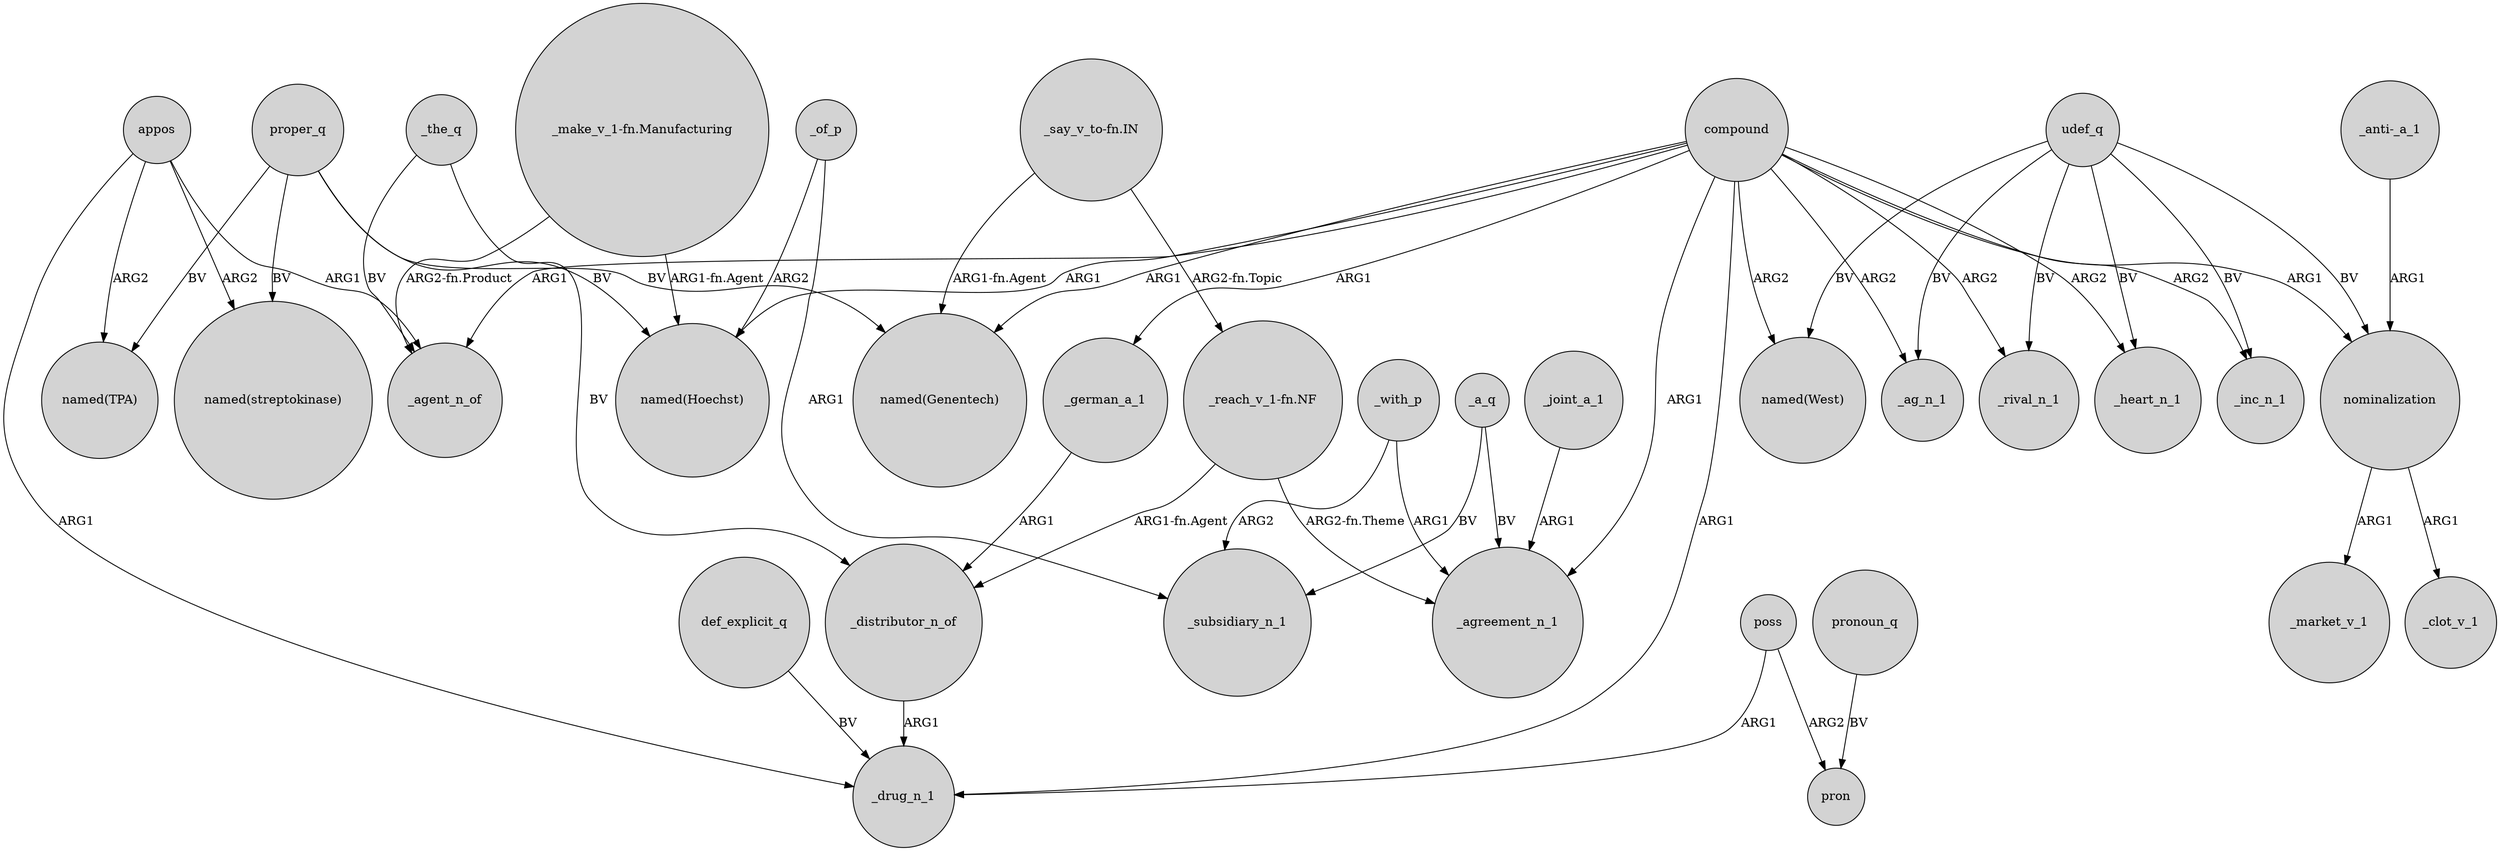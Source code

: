 digraph {
	node [shape=circle style=filled]
	proper_q -> "named(Genentech)" [label=BV]
	_joint_a_1 -> _agreement_n_1 [label=ARG1]
	_the_q -> _distributor_n_of [label=BV]
	compound -> "named(West)" [label=ARG2]
	poss -> _drug_n_1 [label=ARG1]
	proper_q -> "named(TPA)" [label=BV]
	_of_p -> _subsidiary_n_1 [label=ARG1]
	udef_q -> _inc_n_1 [label=BV]
	_the_q -> _agent_n_of [label=BV]
	appos -> _drug_n_1 [label=ARG1]
	poss -> pron [label=ARG2]
	def_explicit_q -> _drug_n_1 [label=BV]
	nominalization -> _market_v_1 [label=ARG1]
	_of_p -> "named(Hoechst)" [label=ARG2]
	"_make_v_1-fn.Manufacturing" -> _agent_n_of [label="ARG2-fn.Product"]
	_german_a_1 -> _distributor_n_of [label=ARG1]
	"_reach_v_1-fn.NF" -> _distributor_n_of [label="ARG1-fn.Agent"]
	compound -> _heart_n_1 [label=ARG2]
	proper_q -> "named(Hoechst)" [label=BV]
	udef_q -> _ag_n_1 [label=BV]
	compound -> _ag_n_1 [label=ARG2]
	"_make_v_1-fn.Manufacturing" -> "named(Hoechst)" [label="ARG1-fn.Agent"]
	_a_q -> _subsidiary_n_1 [label=BV]
	udef_q -> _heart_n_1 [label=BV]
	pronoun_q -> pron [label=BV]
	_with_p -> _subsidiary_n_1 [label=ARG2]
	appos -> "named(streptokinase)" [label=ARG2]
	compound -> _rival_n_1 [label=ARG2]
	compound -> _agent_n_of [label=ARG1]
	appos -> _agent_n_of [label=ARG1]
	_a_q -> _agreement_n_1 [label=BV]
	udef_q -> "named(West)" [label=BV]
	"_say_v_to-fn.IN" -> "named(Genentech)" [label="ARG1-fn.Agent"]
	compound -> _agreement_n_1 [label=ARG1]
	compound -> _drug_n_1 [label=ARG1]
	udef_q -> nominalization [label=BV]
	nominalization -> _clot_v_1 [label=ARG1]
	_with_p -> _agreement_n_1 [label=ARG1]
	udef_q -> _rival_n_1 [label=BV]
	"_say_v_to-fn.IN" -> "_reach_v_1-fn.NF" [label="ARG2-fn.Topic"]
	appos -> "named(TPA)" [label=ARG2]
	proper_q -> "named(streptokinase)" [label=BV]
	compound -> "named(Genentech)" [label=ARG1]
	_distributor_n_of -> _drug_n_1 [label=ARG1]
	compound -> "named(Hoechst)" [label=ARG1]
	compound -> nominalization [label=ARG1]
	compound -> _inc_n_1 [label=ARG2]
	"_reach_v_1-fn.NF" -> _agreement_n_1 [label="ARG2-fn.Theme"]
	"_anti-_a_1" -> nominalization [label=ARG1]
	compound -> _german_a_1 [label=ARG1]
}

